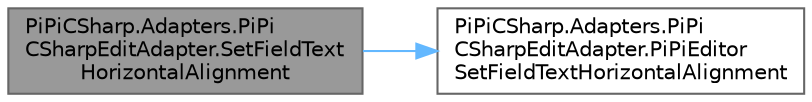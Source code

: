 digraph "PiPiCSharp.Adapters.PiPiCSharpEditAdapter.SetFieldTextHorizontalAlignment"
{
 // LATEX_PDF_SIZE
  bgcolor="transparent";
  edge [fontname=Helvetica,fontsize=10,labelfontname=Helvetica,labelfontsize=10];
  node [fontname=Helvetica,fontsize=10,shape=box,height=0.2,width=0.4];
  rankdir="LR";
  Node1 [id="Node000001",label="PiPiCSharp.Adapters.PiPi\lCSharpEditAdapter.SetFieldText\lHorizontalAlignment",height=0.2,width=0.4,color="gray40", fillcolor="grey60", style="filled", fontcolor="black",tooltip="Set field text horizontal alignment."];
  Node1 -> Node2 [id="edge1_Node000001_Node000002",color="steelblue1",style="solid",tooltip=" "];
  Node2 [id="Node000002",label="PiPiCSharp.Adapters.PiPi\lCSharpEditAdapter.PiPiEditor\lSetFieldTextHorizontalAlignment",height=0.2,width=0.4,color="grey40", fillcolor="white", style="filled",URL="$class_pi_pi_c_sharp_1_1_adapters_1_1_pi_pi_c_sharp_edit_adapter.html#ab070e11b42baca157e4e3e434695aa88",tooltip="Invoke c++ PiPiEditor SetFieldTextHorizontalAlignment."];
}
